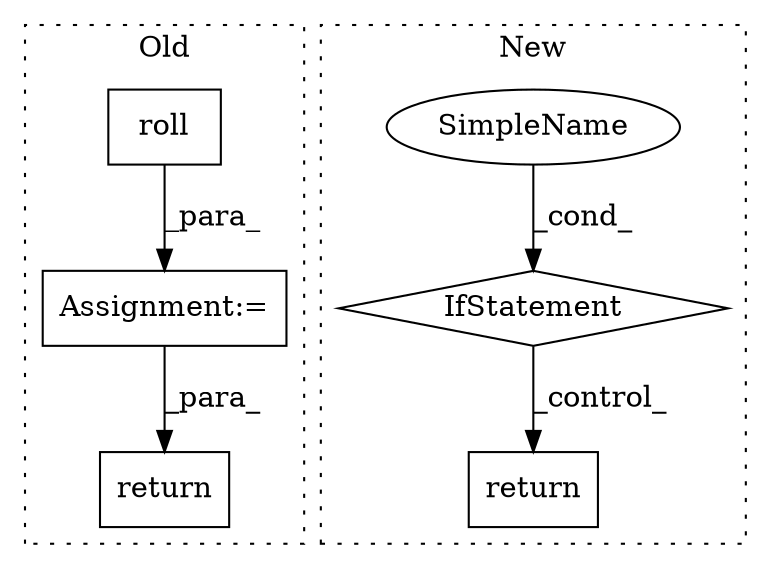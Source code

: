 digraph G {
subgraph cluster0 {
1 [label="roll" a="32" s="1837,1859" l="5,1" shape="box"];
3 [label="return" a="41" s="2177" l="7" shape="box"];
6 [label="Assignment:=" a="7" s="2100" l="1" shape="box"];
label = "Old";
style="dotted";
}
subgraph cluster1 {
2 [label="return" a="41" s="2332" l="7" shape="box"];
4 [label="IfStatement" a="25" s="1612,1621" l="4,2" shape="diamond"];
5 [label="SimpleName" a="42" s="" l="" shape="ellipse"];
label = "New";
style="dotted";
}
1 -> 6 [label="_para_"];
4 -> 2 [label="_control_"];
5 -> 4 [label="_cond_"];
6 -> 3 [label="_para_"];
}
